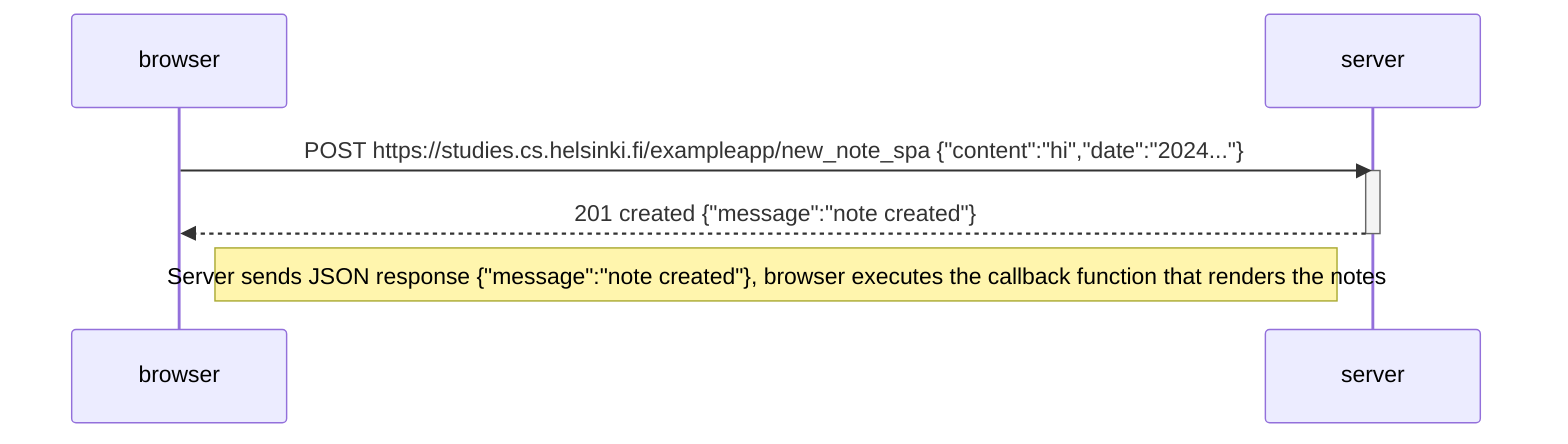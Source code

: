 sequenceDiagram
    participant browser
    participant server

    browser->>server: POST https://studies.cs.helsinki.fi/exampleapp/new_note_spa {"content":"hi","date":"2024..."}
    activate server
    server-->>browser: 201 created {"message":"note created"}
    deactivate server
    Note right of browser: Server sends JSON response {"message":"note created"}, browser executes the callback function that renders the notes